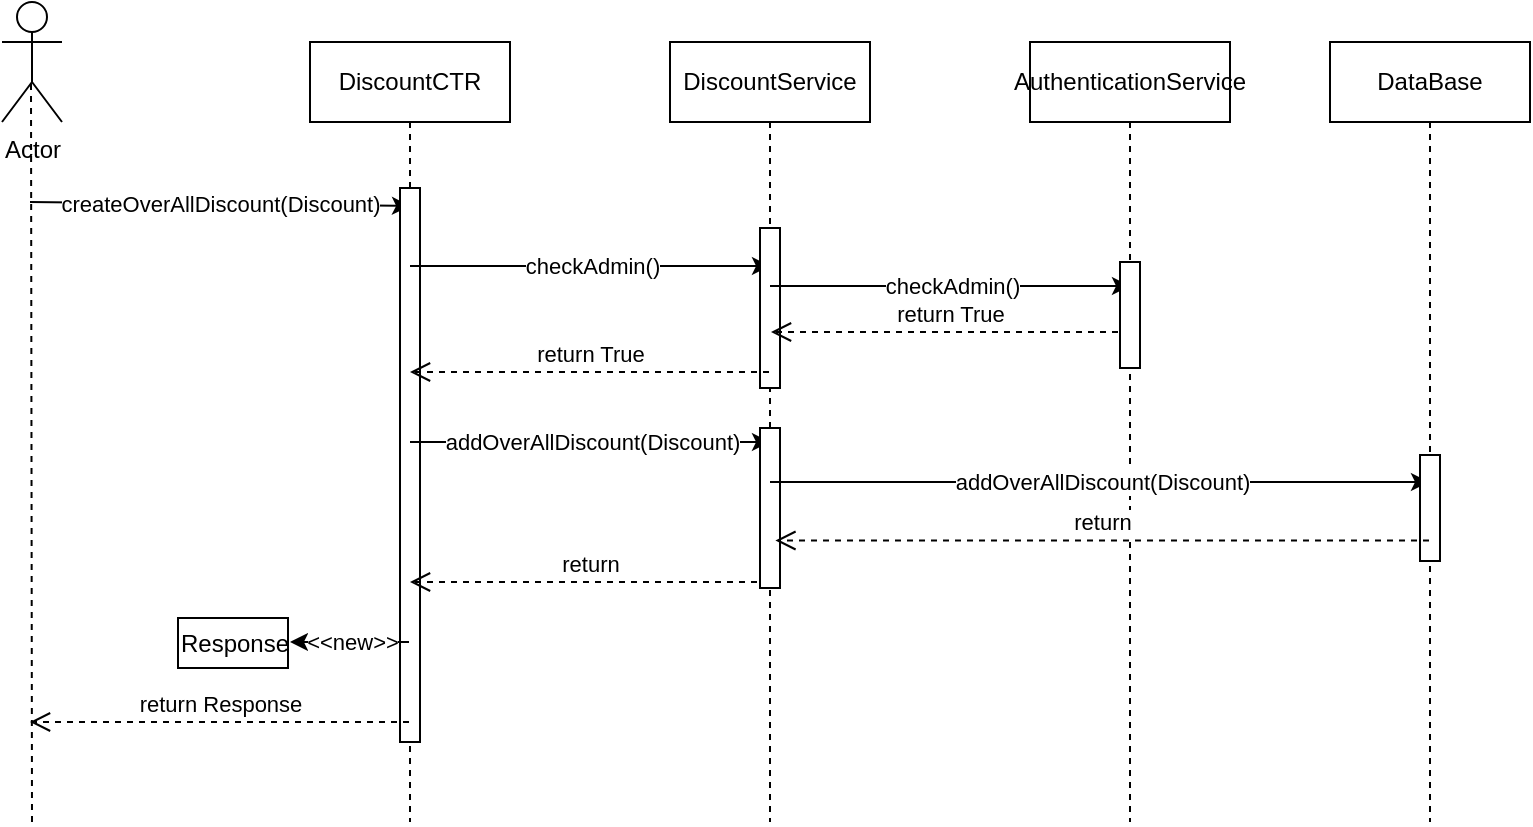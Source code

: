 <mxfile version="20.6.2" type="device"><diagram id="uR7-t9Y2nfsah66BcFVk" name="Page-1"><mxGraphModel dx="1278" dy="619" grid="1" gridSize="10" guides="1" tooltips="1" connect="1" arrows="1" fold="1" page="1" pageScale="1" pageWidth="850" pageHeight="1100" math="0" shadow="0"><root><mxCell id="0"/><mxCell id="1" parent="0"/><mxCell id="YoIpBM7Mp-tdtYEVOPLh-1" value="Actor" style="shape=umlActor;verticalLabelPosition=bottom;verticalAlign=top;html=1;outlineConnect=0;" parent="1" vertex="1"><mxGeometry x="66" y="17" width="30" height="60" as="geometry"/></mxCell><mxCell id="YoIpBM7Mp-tdtYEVOPLh-2" value="" style="endArrow=none;dashed=1;html=1;rounded=0;" parent="1" edge="1"><mxGeometry width="50" height="50" relative="1" as="geometry"><mxPoint x="81" y="427" as="sourcePoint"/><mxPoint x="80.5" y="57" as="targetPoint"/></mxGeometry></mxCell><mxCell id="YoIpBM7Mp-tdtYEVOPLh-4" value="DiscountCTR" style="shape=umlLifeline;perimeter=lifelinePerimeter;whiteSpace=wrap;html=1;container=1;collapsible=0;recursiveResize=0;outlineConnect=0;" parent="1" vertex="1"><mxGeometry x="220" y="37" width="100" height="390" as="geometry"/></mxCell><mxCell id="YoIpBM7Mp-tdtYEVOPLh-6" value="" style="endArrow=classic;html=1;rounded=0;" parent="YoIpBM7Mp-tdtYEVOPLh-4" edge="1"><mxGeometry relative="1" as="geometry"><mxPoint x="-140" y="80" as="sourcePoint"/><mxPoint x="50" y="82" as="targetPoint"/></mxGeometry></mxCell><mxCell id="YoIpBM7Mp-tdtYEVOPLh-7" value="createOverAllDiscount(Discount)" style="edgeLabel;resizable=0;html=1;align=center;verticalAlign=middle;" parent="YoIpBM7Mp-tdtYEVOPLh-6" connectable="0" vertex="1"><mxGeometry relative="1" as="geometry"><mxPoint as="offset"/></mxGeometry></mxCell><mxCell id="H8tlp7O-rl0IBbc-OwHy-1" value="" style="html=1;points=[];perimeter=orthogonalPerimeter;" vertex="1" parent="YoIpBM7Mp-tdtYEVOPLh-4"><mxGeometry x="45" y="73" width="10" height="277" as="geometry"/></mxCell><mxCell id="YoIpBM7Mp-tdtYEVOPLh-8" value="DiscountService" style="shape=umlLifeline;perimeter=lifelinePerimeter;whiteSpace=wrap;html=1;container=1;collapsible=0;recursiveResize=0;outlineConnect=0;" parent="1" vertex="1"><mxGeometry x="400" y="37" width="100" height="390" as="geometry"/></mxCell><mxCell id="YoIpBM7Mp-tdtYEVOPLh-9" value="" style="endArrow=classic;html=1;rounded=0;" parent="YoIpBM7Mp-tdtYEVOPLh-8" edge="1"><mxGeometry relative="1" as="geometry"><mxPoint x="-130" y="112" as="sourcePoint"/><mxPoint x="50" y="112" as="targetPoint"/></mxGeometry></mxCell><mxCell id="YoIpBM7Mp-tdtYEVOPLh-10" value="checkAdmin()" style="edgeLabel;resizable=0;html=1;align=center;verticalAlign=middle;" parent="YoIpBM7Mp-tdtYEVOPLh-9" connectable="0" vertex="1"><mxGeometry relative="1" as="geometry"><mxPoint x="1" as="offset"/></mxGeometry></mxCell><mxCell id="YoIpBM7Mp-tdtYEVOPLh-16" value="" style="endArrow=classic;html=1;rounded=0;" parent="YoIpBM7Mp-tdtYEVOPLh-8" edge="1"><mxGeometry relative="1" as="geometry"><mxPoint x="-130" y="200" as="sourcePoint"/><mxPoint x="50" y="200" as="targetPoint"/></mxGeometry></mxCell><mxCell id="YoIpBM7Mp-tdtYEVOPLh-17" value="addOverAllDiscount(Discount)" style="edgeLabel;resizable=0;html=1;align=center;verticalAlign=middle;" parent="YoIpBM7Mp-tdtYEVOPLh-16" connectable="0" vertex="1"><mxGeometry relative="1" as="geometry"><mxPoint x="1" as="offset"/></mxGeometry></mxCell><mxCell id="YoIpBM7Mp-tdtYEVOPLh-37" value="return" style="html=1;verticalAlign=bottom;endArrow=open;dashed=1;endSize=8;rounded=0;" parent="YoIpBM7Mp-tdtYEVOPLh-8" edge="1"><mxGeometry relative="1" as="geometry"><mxPoint x="49.5" y="270" as="sourcePoint"/><mxPoint x="-130" y="270" as="targetPoint"/></mxGeometry></mxCell><mxCell id="H8tlp7O-rl0IBbc-OwHy-2" value="" style="html=1;points=[];perimeter=orthogonalPerimeter;" vertex="1" parent="YoIpBM7Mp-tdtYEVOPLh-8"><mxGeometry x="45" y="93" width="10" height="80" as="geometry"/></mxCell><mxCell id="H8tlp7O-rl0IBbc-OwHy-3" value="" style="html=1;points=[];perimeter=orthogonalPerimeter;" vertex="1" parent="YoIpBM7Mp-tdtYEVOPLh-8"><mxGeometry x="45" y="193" width="10" height="80" as="geometry"/></mxCell><mxCell id="YoIpBM7Mp-tdtYEVOPLh-11" value="return True" style="html=1;verticalAlign=bottom;endArrow=open;dashed=1;endSize=8;rounded=0;" parent="1" edge="1"><mxGeometry relative="1" as="geometry"><mxPoint x="449.5" y="202" as="sourcePoint"/><mxPoint x="270" y="202" as="targetPoint"/></mxGeometry></mxCell><mxCell id="YoIpBM7Mp-tdtYEVOPLh-12" value="AuthenticationService" style="shape=umlLifeline;perimeter=lifelinePerimeter;whiteSpace=wrap;html=1;container=1;collapsible=0;recursiveResize=0;outlineConnect=0;" parent="1" vertex="1"><mxGeometry x="580" y="37" width="100" height="390" as="geometry"/></mxCell><mxCell id="YoIpBM7Mp-tdtYEVOPLh-13" value="" style="endArrow=classic;html=1;rounded=0;" parent="YoIpBM7Mp-tdtYEVOPLh-12" edge="1"><mxGeometry relative="1" as="geometry"><mxPoint x="-130" y="122" as="sourcePoint"/><mxPoint x="50" y="122" as="targetPoint"/></mxGeometry></mxCell><mxCell id="YoIpBM7Mp-tdtYEVOPLh-14" value="checkAdmin()" style="edgeLabel;resizable=0;html=1;align=center;verticalAlign=middle;" parent="YoIpBM7Mp-tdtYEVOPLh-13" connectable="0" vertex="1"><mxGeometry relative="1" as="geometry"><mxPoint x="1" as="offset"/></mxGeometry></mxCell><mxCell id="YoIpBM7Mp-tdtYEVOPLh-15" value="return True" style="html=1;verticalAlign=bottom;endArrow=open;dashed=1;endSize=8;rounded=0;" parent="YoIpBM7Mp-tdtYEVOPLh-12" edge="1"><mxGeometry relative="1" as="geometry"><mxPoint x="50" y="145" as="sourcePoint"/><mxPoint x="-129.5" y="145" as="targetPoint"/></mxGeometry></mxCell><mxCell id="YoIpBM7Mp-tdtYEVOPLh-18" value="" style="endArrow=classic;html=1;rounded=0;" parent="YoIpBM7Mp-tdtYEVOPLh-12" target="YoIpBM7Mp-tdtYEVOPLh-31" edge="1"><mxGeometry relative="1" as="geometry"><mxPoint x="-130.0" y="220" as="sourcePoint"/><mxPoint x="140" y="220" as="targetPoint"/></mxGeometry></mxCell><mxCell id="YoIpBM7Mp-tdtYEVOPLh-19" value="addOverAllDiscount(Discount)" style="edgeLabel;resizable=0;html=1;align=center;verticalAlign=middle;" parent="YoIpBM7Mp-tdtYEVOPLh-18" connectable="0" vertex="1"><mxGeometry relative="1" as="geometry"><mxPoint x="1" as="offset"/></mxGeometry></mxCell><mxCell id="H8tlp7O-rl0IBbc-OwHy-7" value="" style="html=1;points=[];perimeter=orthogonalPerimeter;" vertex="1" parent="YoIpBM7Mp-tdtYEVOPLh-12"><mxGeometry x="45" y="110" width="10" height="53" as="geometry"/></mxCell><mxCell id="YoIpBM7Mp-tdtYEVOPLh-31" value="DataBase" style="shape=umlLifeline;perimeter=lifelinePerimeter;whiteSpace=wrap;html=1;container=1;collapsible=0;recursiveResize=0;outlineConnect=0;" parent="1" vertex="1"><mxGeometry x="730" y="37" width="100" height="390" as="geometry"/></mxCell><mxCell id="H8tlp7O-rl0IBbc-OwHy-8" value="" style="html=1;points=[];perimeter=orthogonalPerimeter;" vertex="1" parent="YoIpBM7Mp-tdtYEVOPLh-31"><mxGeometry x="45" y="206.5" width="10" height="53" as="geometry"/></mxCell><mxCell id="YoIpBM7Mp-tdtYEVOPLh-36" value="return" style="html=1;verticalAlign=bottom;endArrow=open;dashed=1;endSize=8;rounded=0;entryX=0.527;entryY=0.325;entryDx=0;entryDy=0;entryPerimeter=0;" parent="1" edge="1"><mxGeometry relative="1" as="geometry"><mxPoint x="779.5" y="286.25" as="sourcePoint"/><mxPoint x="452.7" y="286.25" as="targetPoint"/></mxGeometry></mxCell><mxCell id="YoIpBM7Mp-tdtYEVOPLh-38" value="return Response" style="html=1;verticalAlign=bottom;endArrow=open;dashed=1;endSize=8;rounded=0;" parent="1" edge="1"><mxGeometry relative="1" as="geometry"><mxPoint x="269.5" y="377" as="sourcePoint"/><mxPoint x="80" y="377" as="targetPoint"/></mxGeometry></mxCell><mxCell id="YoIpBM7Mp-tdtYEVOPLh-39" value="" style="endArrow=classic;html=1;rounded=0;" parent="1" edge="1"><mxGeometry relative="1" as="geometry"><mxPoint x="269.5" y="337" as="sourcePoint"/><mxPoint x="210" y="337" as="targetPoint"/></mxGeometry></mxCell><mxCell id="YoIpBM7Mp-tdtYEVOPLh-40" value="&amp;lt;&amp;lt;new&amp;gt;&amp;gt;" style="edgeLabel;resizable=0;html=1;align=center;verticalAlign=middle;" parent="YoIpBM7Mp-tdtYEVOPLh-39" connectable="0" vertex="1"><mxGeometry relative="1" as="geometry"><mxPoint x="1" as="offset"/></mxGeometry></mxCell><mxCell id="YoIpBM7Mp-tdtYEVOPLh-42" value="Response" style="html=1;" parent="1" vertex="1"><mxGeometry x="154" y="325" width="55" height="25" as="geometry"/></mxCell></root></mxGraphModel></diagram></mxfile>